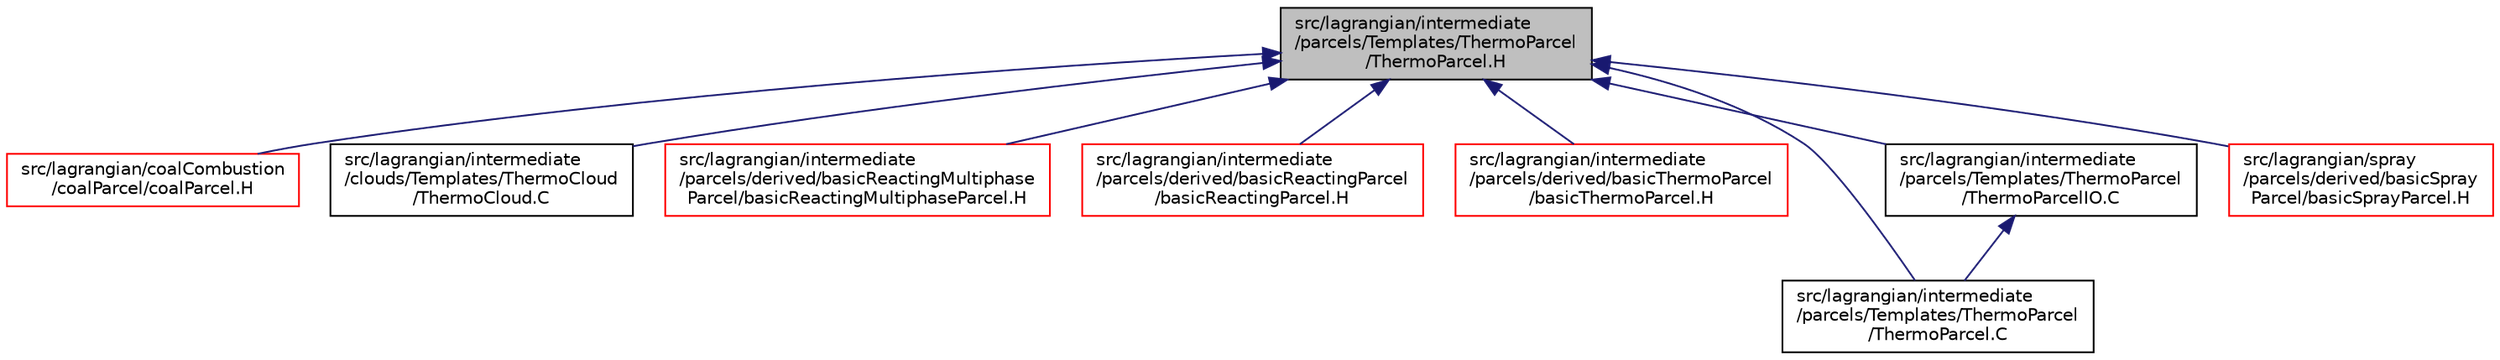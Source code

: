 digraph "src/lagrangian/intermediate/parcels/Templates/ThermoParcel/ThermoParcel.H"
{
  bgcolor="transparent";
  edge [fontname="Helvetica",fontsize="10",labelfontname="Helvetica",labelfontsize="10"];
  node [fontname="Helvetica",fontsize="10",shape=record];
  Node1 [label="src/lagrangian/intermediate\l/parcels/Templates/ThermoParcel\l/ThermoParcel.H",height=0.2,width=0.4,color="black", fillcolor="grey75", style="filled", fontcolor="black"];
  Node1 -> Node2 [dir="back",color="midnightblue",fontsize="10",style="solid",fontname="Helvetica"];
  Node2 [label="src/lagrangian/coalCombustion\l/coalParcel/coalParcel.H",height=0.2,width=0.4,color="red",URL="$a06489.html"];
  Node1 -> Node3 [dir="back",color="midnightblue",fontsize="10",style="solid",fontname="Helvetica"];
  Node3 [label="src/lagrangian/intermediate\l/clouds/Templates/ThermoCloud\l/ThermoCloud.C",height=0.2,width=0.4,color="black",URL="$a06600.html"];
  Node1 -> Node4 [dir="back",color="midnightblue",fontsize="10",style="solid",fontname="Helvetica"];
  Node4 [label="src/lagrangian/intermediate\l/parcels/derived/basicReactingMultiphase\lParcel/basicReactingMultiphaseParcel.H",height=0.2,width=0.4,color="red",URL="$a06626.html"];
  Node1 -> Node5 [dir="back",color="midnightblue",fontsize="10",style="solid",fontname="Helvetica"];
  Node5 [label="src/lagrangian/intermediate\l/parcels/derived/basicReactingParcel\l/basicReactingParcel.H",height=0.2,width=0.4,color="red",URL="$a06630.html"];
  Node1 -> Node6 [dir="back",color="midnightblue",fontsize="10",style="solid",fontname="Helvetica"];
  Node6 [label="src/lagrangian/intermediate\l/parcels/derived/basicThermoParcel\l/basicThermoParcel.H",height=0.2,width=0.4,color="red",URL="$a06634.html"];
  Node1 -> Node7 [dir="back",color="midnightblue",fontsize="10",style="solid",fontname="Helvetica"];
  Node7 [label="src/lagrangian/intermediate\l/parcels/Templates/ThermoParcel\l/ThermoParcel.C",height=0.2,width=0.4,color="black",URL="$a06695.html"];
  Node1 -> Node8 [dir="back",color="midnightblue",fontsize="10",style="solid",fontname="Helvetica"];
  Node8 [label="src/lagrangian/intermediate\l/parcels/Templates/ThermoParcel\l/ThermoParcelIO.C",height=0.2,width=0.4,color="black",URL="$a06698.html"];
  Node8 -> Node7 [dir="back",color="midnightblue",fontsize="10",style="solid",fontname="Helvetica"];
  Node1 -> Node9 [dir="back",color="midnightblue",fontsize="10",style="solid",fontname="Helvetica"];
  Node9 [label="src/lagrangian/spray\l/parcels/derived/basicSpray\lParcel/basicSprayParcel.H",height=0.2,width=0.4,color="red",URL="$a07093.html"];
}
